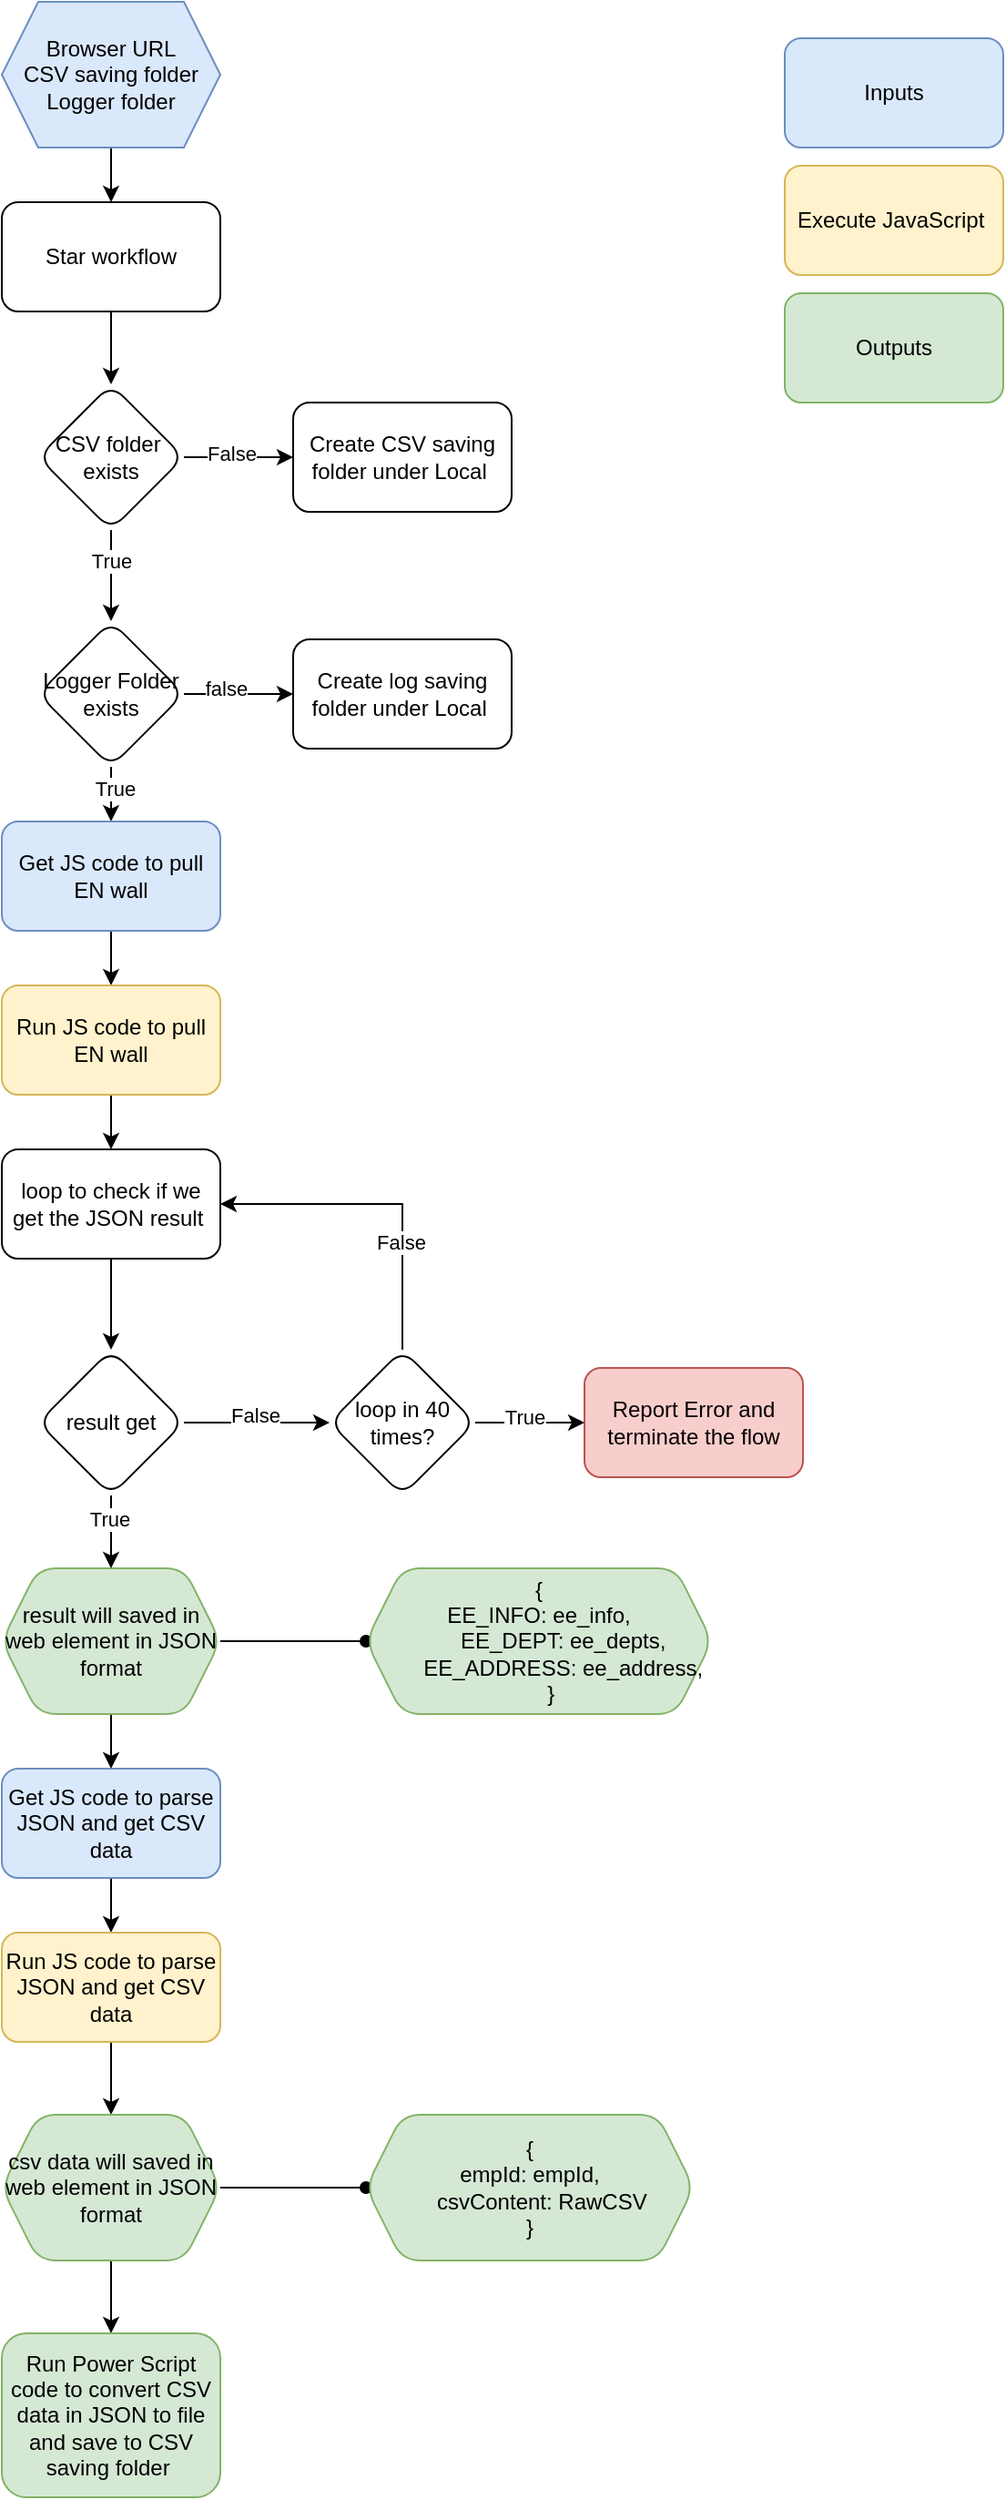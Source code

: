 <mxfile version="23.0.2" type="github">
  <diagram name="Page-1" id="qMDnkEyKXunjDelVQ6k2">
    <mxGraphModel dx="1372" dy="786" grid="1" gridSize="10" guides="1" tooltips="1" connect="1" arrows="1" fold="1" page="1" pageScale="1" pageWidth="850" pageHeight="1100" math="0" shadow="0">
      <root>
        <mxCell id="0" />
        <mxCell id="1" parent="0" />
        <mxCell id="dBWfA310DwcKegatDV2j-5" value="" style="edgeStyle=orthogonalEdgeStyle;rounded=0;orthogonalLoop=1;jettySize=auto;html=1;" parent="1" source="dBWfA310DwcKegatDV2j-1" target="dBWfA310DwcKegatDV2j-4" edge="1">
          <mxGeometry relative="1" as="geometry" />
        </mxCell>
        <mxCell id="dBWfA310DwcKegatDV2j-1" value="Star workflow" style="rounded=1;whiteSpace=wrap;html=1;align=center;" parent="1" vertex="1">
          <mxGeometry x="230" y="220" width="120" height="60" as="geometry" />
        </mxCell>
        <mxCell id="dBWfA310DwcKegatDV2j-3" style="edgeStyle=orthogonalEdgeStyle;rounded=0;orthogonalLoop=1;jettySize=auto;html=1;entryX=0.5;entryY=0;entryDx=0;entryDy=0;" parent="1" source="dBWfA310DwcKegatDV2j-2" target="dBWfA310DwcKegatDV2j-1" edge="1">
          <mxGeometry relative="1" as="geometry" />
        </mxCell>
        <mxCell id="dBWfA310DwcKegatDV2j-2" value="Browser URL&lt;br&gt;CSV saving folder&lt;br&gt;Logger folder" style="shape=hexagon;perimeter=hexagonPerimeter2;whiteSpace=wrap;html=1;fixedSize=1;fillColor=#dae8fc;strokeColor=#6c8ebf;" parent="1" vertex="1">
          <mxGeometry x="230" y="110" width="120" height="80" as="geometry" />
        </mxCell>
        <mxCell id="dBWfA310DwcKegatDV2j-7" value="" style="edgeStyle=orthogonalEdgeStyle;rounded=0;orthogonalLoop=1;jettySize=auto;html=1;" parent="1" source="dBWfA310DwcKegatDV2j-4" target="dBWfA310DwcKegatDV2j-6" edge="1">
          <mxGeometry relative="1" as="geometry" />
        </mxCell>
        <mxCell id="dBWfA310DwcKegatDV2j-8" value="False" style="edgeLabel;html=1;align=center;verticalAlign=middle;resizable=0;points=[];" parent="dBWfA310DwcKegatDV2j-7" vertex="1" connectable="0">
          <mxGeometry x="-0.133" y="2" relative="1" as="geometry">
            <mxPoint as="offset" />
          </mxGeometry>
        </mxCell>
        <mxCell id="dBWfA310DwcKegatDV2j-10" value="" style="edgeStyle=orthogonalEdgeStyle;rounded=0;orthogonalLoop=1;jettySize=auto;html=1;" parent="1" source="dBWfA310DwcKegatDV2j-4" target="dBWfA310DwcKegatDV2j-9" edge="1">
          <mxGeometry relative="1" as="geometry" />
        </mxCell>
        <mxCell id="dBWfA310DwcKegatDV2j-37" value="True" style="edgeLabel;html=1;align=center;verticalAlign=middle;resizable=0;points=[];" parent="dBWfA310DwcKegatDV2j-10" vertex="1" connectable="0">
          <mxGeometry x="-0.32" relative="1" as="geometry">
            <mxPoint as="offset" />
          </mxGeometry>
        </mxCell>
        <mxCell id="dBWfA310DwcKegatDV2j-4" value="CSV folder&amp;nbsp; exists" style="rhombus;whiteSpace=wrap;html=1;rounded=1;" parent="1" vertex="1">
          <mxGeometry x="250" y="320" width="80" height="80" as="geometry" />
        </mxCell>
        <mxCell id="dBWfA310DwcKegatDV2j-6" value="Create CSV saving folder under Local&amp;nbsp;" style="whiteSpace=wrap;html=1;rounded=1;" parent="1" vertex="1">
          <mxGeometry x="390" y="330" width="120" height="60" as="geometry" />
        </mxCell>
        <mxCell id="dBWfA310DwcKegatDV2j-12" value="" style="edgeStyle=orthogonalEdgeStyle;rounded=0;orthogonalLoop=1;jettySize=auto;html=1;" parent="1" source="dBWfA310DwcKegatDV2j-9" target="dBWfA310DwcKegatDV2j-11" edge="1">
          <mxGeometry relative="1" as="geometry" />
        </mxCell>
        <mxCell id="dBWfA310DwcKegatDV2j-38" value="false" style="edgeLabel;html=1;align=center;verticalAlign=middle;resizable=0;points=[];" parent="dBWfA310DwcKegatDV2j-12" vertex="1" connectable="0">
          <mxGeometry x="-0.233" y="3" relative="1" as="geometry">
            <mxPoint as="offset" />
          </mxGeometry>
        </mxCell>
        <mxCell id="dBWfA310DwcKegatDV2j-14" value="" style="edgeStyle=orthogonalEdgeStyle;rounded=0;orthogonalLoop=1;jettySize=auto;html=1;" parent="1" source="dBWfA310DwcKegatDV2j-9" target="dBWfA310DwcKegatDV2j-13" edge="1">
          <mxGeometry relative="1" as="geometry" />
        </mxCell>
        <mxCell id="dBWfA310DwcKegatDV2j-39" value="True" style="edgeLabel;html=1;align=center;verticalAlign=middle;resizable=0;points=[];" parent="dBWfA310DwcKegatDV2j-14" vertex="1" connectable="0">
          <mxGeometry x="0.28" y="2" relative="1" as="geometry">
            <mxPoint as="offset" />
          </mxGeometry>
        </mxCell>
        <mxCell id="dBWfA310DwcKegatDV2j-9" value="Logger Folder exists" style="rhombus;whiteSpace=wrap;html=1;rounded=1;" parent="1" vertex="1">
          <mxGeometry x="250" y="450" width="80" height="80" as="geometry" />
        </mxCell>
        <mxCell id="dBWfA310DwcKegatDV2j-11" value="Create log saving folder under Local&amp;nbsp;" style="whiteSpace=wrap;html=1;rounded=1;" parent="1" vertex="1">
          <mxGeometry x="390" y="460" width="120" height="60" as="geometry" />
        </mxCell>
        <mxCell id="dBWfA310DwcKegatDV2j-16" value="" style="edgeStyle=orthogonalEdgeStyle;rounded=0;orthogonalLoop=1;jettySize=auto;html=1;" parent="1" source="dBWfA310DwcKegatDV2j-13" target="dBWfA310DwcKegatDV2j-15" edge="1">
          <mxGeometry relative="1" as="geometry" />
        </mxCell>
        <mxCell id="dBWfA310DwcKegatDV2j-13" value="Get JS code to pull EN wall" style="whiteSpace=wrap;html=1;rounded=1;fillColor=#dae8fc;strokeColor=#6c8ebf;" parent="1" vertex="1">
          <mxGeometry x="230" y="560" width="120" height="60" as="geometry" />
        </mxCell>
        <mxCell id="dBWfA310DwcKegatDV2j-29" value="" style="edgeStyle=orthogonalEdgeStyle;rounded=0;orthogonalLoop=1;jettySize=auto;html=1;" parent="1" source="dBWfA310DwcKegatDV2j-15" target="dBWfA310DwcKegatDV2j-28" edge="1">
          <mxGeometry relative="1" as="geometry" />
        </mxCell>
        <mxCell id="dBWfA310DwcKegatDV2j-15" value="Run JS code to pull EN wall" style="whiteSpace=wrap;html=1;rounded=1;fillColor=#fff2cc;strokeColor=#d6b656;" parent="1" vertex="1">
          <mxGeometry x="230" y="650" width="120" height="60" as="geometry" />
        </mxCell>
        <mxCell id="dBWfA310DwcKegatDV2j-22" value="" style="edgeStyle=orthogonalEdgeStyle;rounded=0;orthogonalLoop=1;jettySize=auto;html=1;" parent="1" source="dBWfA310DwcKegatDV2j-17" target="dBWfA310DwcKegatDV2j-19" edge="1">
          <mxGeometry relative="1" as="geometry" />
        </mxCell>
        <mxCell id="iOh3H-c5Hn0bYjHwWYZC-5" value="" style="rounded=0;orthogonalLoop=1;jettySize=auto;html=1;endArrow=oval;endFill=1;" edge="1" parent="1" source="dBWfA310DwcKegatDV2j-17" target="iOh3H-c5Hn0bYjHwWYZC-4">
          <mxGeometry relative="1" as="geometry" />
        </mxCell>
        <mxCell id="dBWfA310DwcKegatDV2j-17" value="result will saved in web element in JSON format" style="shape=hexagon;perimeter=hexagonPerimeter2;whiteSpace=wrap;html=1;fixedSize=1;rounded=1;fillColor=#d5e8d4;strokeColor=#82b366;" parent="1" vertex="1">
          <mxGeometry x="230" y="970" width="120" height="80" as="geometry" />
        </mxCell>
        <mxCell id="dBWfA310DwcKegatDV2j-23" value="" style="edgeStyle=orthogonalEdgeStyle;rounded=0;orthogonalLoop=1;jettySize=auto;html=1;" parent="1" source="dBWfA310DwcKegatDV2j-19" target="dBWfA310DwcKegatDV2j-20" edge="1">
          <mxGeometry relative="1" as="geometry" />
        </mxCell>
        <mxCell id="dBWfA310DwcKegatDV2j-19" value="Get JS code to parse JSON and get CSV data" style="whiteSpace=wrap;html=1;rounded=1;fillColor=#dae8fc;strokeColor=#6c8ebf;" parent="1" vertex="1">
          <mxGeometry x="230" y="1080" width="120" height="60" as="geometry" />
        </mxCell>
        <mxCell id="dBWfA310DwcKegatDV2j-24" value="" style="edgeStyle=orthogonalEdgeStyle;rounded=0;orthogonalLoop=1;jettySize=auto;html=1;" parent="1" source="dBWfA310DwcKegatDV2j-20" target="dBWfA310DwcKegatDV2j-21" edge="1">
          <mxGeometry relative="1" as="geometry" />
        </mxCell>
        <mxCell id="dBWfA310DwcKegatDV2j-20" value="Run JS code to parse JSON and get CSV data" style="whiteSpace=wrap;html=1;rounded=1;fillColor=#fff2cc;strokeColor=#d6b656;" parent="1" vertex="1">
          <mxGeometry x="230" y="1170" width="120" height="60" as="geometry" />
        </mxCell>
        <mxCell id="dBWfA310DwcKegatDV2j-26" value="" style="edgeStyle=orthogonalEdgeStyle;rounded=0;orthogonalLoop=1;jettySize=auto;html=1;" parent="1" source="dBWfA310DwcKegatDV2j-21" target="dBWfA310DwcKegatDV2j-25" edge="1">
          <mxGeometry relative="1" as="geometry" />
        </mxCell>
        <mxCell id="iOh3H-c5Hn0bYjHwWYZC-7" value="" style="edgeStyle=orthogonalEdgeStyle;rounded=0;orthogonalLoop=1;jettySize=auto;html=1;endArrow=oval;endFill=1;" edge="1" parent="1" source="dBWfA310DwcKegatDV2j-21" target="iOh3H-c5Hn0bYjHwWYZC-6">
          <mxGeometry relative="1" as="geometry" />
        </mxCell>
        <mxCell id="dBWfA310DwcKegatDV2j-21" value="csv data will saved in web element in JSON format" style="shape=hexagon;perimeter=hexagonPerimeter2;whiteSpace=wrap;html=1;fixedSize=1;rounded=1;fillColor=#d5e8d4;strokeColor=#82b366;" parent="1" vertex="1">
          <mxGeometry x="230" y="1270" width="120" height="80" as="geometry" />
        </mxCell>
        <mxCell id="dBWfA310DwcKegatDV2j-25" value="Run Power Script code to convert CSV data in JSON to file and save to CSV saving folder&amp;nbsp;" style="whiteSpace=wrap;html=1;rounded=1;fillColor=#d5e8d4;strokeColor=#82b366;" parent="1" vertex="1">
          <mxGeometry x="230" y="1390" width="120" height="90" as="geometry" />
        </mxCell>
        <mxCell id="dBWfA310DwcKegatDV2j-32" value="" style="edgeStyle=orthogonalEdgeStyle;rounded=0;orthogonalLoop=1;jettySize=auto;html=1;" parent="1" source="dBWfA310DwcKegatDV2j-28" target="dBWfA310DwcKegatDV2j-31" edge="1">
          <mxGeometry relative="1" as="geometry" />
        </mxCell>
        <mxCell id="dBWfA310DwcKegatDV2j-28" value="loop to check if we get the JSON result&amp;nbsp;" style="whiteSpace=wrap;html=1;rounded=1;" parent="1" vertex="1">
          <mxGeometry x="230" y="740" width="120" height="60" as="geometry" />
        </mxCell>
        <mxCell id="dBWfA310DwcKegatDV2j-33" value="" style="edgeStyle=orthogonalEdgeStyle;rounded=0;orthogonalLoop=1;jettySize=auto;html=1;" parent="1" source="dBWfA310DwcKegatDV2j-31" target="dBWfA310DwcKegatDV2j-17" edge="1">
          <mxGeometry relative="1" as="geometry" />
        </mxCell>
        <mxCell id="dBWfA310DwcKegatDV2j-36" value="True" style="edgeLabel;html=1;align=center;verticalAlign=middle;resizable=0;points=[];" parent="dBWfA310DwcKegatDV2j-33" vertex="1" connectable="0">
          <mxGeometry x="-0.35" y="-1" relative="1" as="geometry">
            <mxPoint as="offset" />
          </mxGeometry>
        </mxCell>
        <mxCell id="dBWfA310DwcKegatDV2j-48" value="" style="edgeStyle=orthogonalEdgeStyle;rounded=0;orthogonalLoop=1;jettySize=auto;html=1;" parent="1" source="dBWfA310DwcKegatDV2j-31" target="dBWfA310DwcKegatDV2j-40" edge="1">
          <mxGeometry relative="1" as="geometry" />
        </mxCell>
        <mxCell id="dBWfA310DwcKegatDV2j-49" value="False" style="edgeLabel;html=1;align=center;verticalAlign=middle;resizable=0;points=[];" parent="dBWfA310DwcKegatDV2j-48" vertex="1" connectable="0">
          <mxGeometry x="-0.025" y="4" relative="1" as="geometry">
            <mxPoint as="offset" />
          </mxGeometry>
        </mxCell>
        <mxCell id="dBWfA310DwcKegatDV2j-31" value="result get" style="rhombus;whiteSpace=wrap;html=1;rounded=1;" parent="1" vertex="1">
          <mxGeometry x="250" y="850" width="80" height="80" as="geometry" />
        </mxCell>
        <mxCell id="dBWfA310DwcKegatDV2j-42" style="edgeStyle=orthogonalEdgeStyle;rounded=0;orthogonalLoop=1;jettySize=auto;html=1;entryX=1;entryY=0.5;entryDx=0;entryDy=0;" parent="1" source="dBWfA310DwcKegatDV2j-40" target="dBWfA310DwcKegatDV2j-28" edge="1">
          <mxGeometry relative="1" as="geometry">
            <Array as="points">
              <mxPoint x="450" y="770" />
            </Array>
          </mxGeometry>
        </mxCell>
        <mxCell id="dBWfA310DwcKegatDV2j-43" value="False" style="edgeLabel;html=1;align=center;verticalAlign=middle;resizable=0;points=[];" parent="dBWfA310DwcKegatDV2j-42" vertex="1" connectable="0">
          <mxGeometry x="-0.344" y="1" relative="1" as="geometry">
            <mxPoint as="offset" />
          </mxGeometry>
        </mxCell>
        <mxCell id="dBWfA310DwcKegatDV2j-45" value="" style="edgeStyle=orthogonalEdgeStyle;rounded=0;orthogonalLoop=1;jettySize=auto;html=1;" parent="1" source="dBWfA310DwcKegatDV2j-40" target="dBWfA310DwcKegatDV2j-44" edge="1">
          <mxGeometry relative="1" as="geometry" />
        </mxCell>
        <mxCell id="dBWfA310DwcKegatDV2j-46" value="True" style="edgeLabel;html=1;align=center;verticalAlign=middle;resizable=0;points=[];" parent="dBWfA310DwcKegatDV2j-45" vertex="1" connectable="0">
          <mxGeometry x="-0.1" y="3" relative="1" as="geometry">
            <mxPoint as="offset" />
          </mxGeometry>
        </mxCell>
        <mxCell id="dBWfA310DwcKegatDV2j-40" value="loop in 40 times?" style="rhombus;whiteSpace=wrap;html=1;rounded=1;" parent="1" vertex="1">
          <mxGeometry x="410" y="850" width="80" height="80" as="geometry" />
        </mxCell>
        <mxCell id="dBWfA310DwcKegatDV2j-44" value="Report Error and terminate the flow" style="whiteSpace=wrap;html=1;rounded=1;fillColor=#f8cecc;strokeColor=#b85450;" parent="1" vertex="1">
          <mxGeometry x="550" y="860" width="120" height="60" as="geometry" />
        </mxCell>
        <mxCell id="iOh3H-c5Hn0bYjHwWYZC-1" value="Inputs" style="rounded=1;whiteSpace=wrap;html=1;fillColor=#dae8fc;strokeColor=#6c8ebf;" vertex="1" parent="1">
          <mxGeometry x="660" y="130" width="120" height="60" as="geometry" />
        </mxCell>
        <mxCell id="iOh3H-c5Hn0bYjHwWYZC-2" value="Execute JavaScript&amp;nbsp;" style="rounded=1;whiteSpace=wrap;html=1;fillColor=#fff2cc;strokeColor=#d6b656;" vertex="1" parent="1">
          <mxGeometry x="660" y="200" width="120" height="60" as="geometry" />
        </mxCell>
        <mxCell id="iOh3H-c5Hn0bYjHwWYZC-3" value="Outputs" style="rounded=1;whiteSpace=wrap;html=1;fillColor=#d5e8d4;strokeColor=#82b366;" vertex="1" parent="1">
          <mxGeometry x="660" y="270" width="120" height="60" as="geometry" />
        </mxCell>
        <mxCell id="iOh3H-c5Hn0bYjHwWYZC-4" value="&lt;div&gt;{&lt;/div&gt;&lt;div&gt;EE_INFO: ee_info,&lt;span style=&quot;&quot;&gt;&lt;/span&gt;&lt;/div&gt;&lt;div&gt;&lt;span style=&quot;&quot;&gt;&lt;span style=&quot;&quot;&gt;&lt;span style=&quot;white-space: pre;&quot;&gt;&amp;nbsp;&amp;nbsp;&amp;nbsp;&amp;nbsp;&lt;/span&gt;&lt;span style=&quot;white-space: pre;&quot;&gt;&amp;nbsp;&amp;nbsp;&amp;nbsp;&amp;nbsp;&lt;/span&gt;&lt;/span&gt;EE_DEPT: ee_depts,&lt;/span&gt;&lt;/div&gt;&lt;div&gt;&lt;span style=&quot;&quot;&gt;&lt;span style=&quot;&quot;&gt;&lt;span style=&quot;white-space: pre;&quot;&gt;&amp;nbsp;&amp;nbsp;&amp;nbsp;&amp;nbsp;&lt;/span&gt;&lt;span style=&quot;white-space: pre;&quot;&gt;&amp;nbsp;&amp;nbsp;&amp;nbsp;&amp;nbsp;&lt;/span&gt;&lt;/span&gt;EE_ADDRESS: ee_address,&lt;/span&gt;&lt;/div&gt;&lt;div&gt;&lt;span style=&quot;&quot;&gt;&lt;span style=&quot;&quot;&gt;&lt;span style=&quot;white-space: pre;&quot;&gt;&amp;nbsp;&amp;nbsp;&amp;nbsp;&amp;nbsp;&lt;/span&gt;&lt;/span&gt;}&lt;/span&gt;&lt;/div&gt;" style="shape=hexagon;perimeter=hexagonPerimeter2;whiteSpace=wrap;html=1;fixedSize=1;rounded=1;fillColor=#d5e8d4;strokeColor=#82b366;" vertex="1" parent="1">
          <mxGeometry x="430" y="970" width="190" height="80" as="geometry" />
        </mxCell>
        <mxCell id="iOh3H-c5Hn0bYjHwWYZC-6" value="&lt;div&gt;{&lt;/div&gt;&lt;div&gt;empId: empId,&lt;span style=&quot;&quot;&gt;&lt;/span&gt;&lt;/div&gt;&lt;div&gt;&lt;span style=&quot;&quot;&gt;&lt;span style=&quot;&quot;&gt;&lt;span style=&quot;white-space: pre;&quot;&gt;&amp;nbsp;&amp;nbsp;&amp;nbsp;&amp;nbsp;&lt;/span&gt;&lt;/span&gt;csvContent: RawCSV&lt;/span&gt;&lt;/div&gt;&lt;div&gt;}&lt;/div&gt;" style="shape=hexagon;perimeter=hexagonPerimeter2;whiteSpace=wrap;html=1;fixedSize=1;rounded=1;fillColor=#d5e8d4;strokeColor=#82b366;" vertex="1" parent="1">
          <mxGeometry x="430" y="1270" width="180" height="80" as="geometry" />
        </mxCell>
      </root>
    </mxGraphModel>
  </diagram>
</mxfile>
